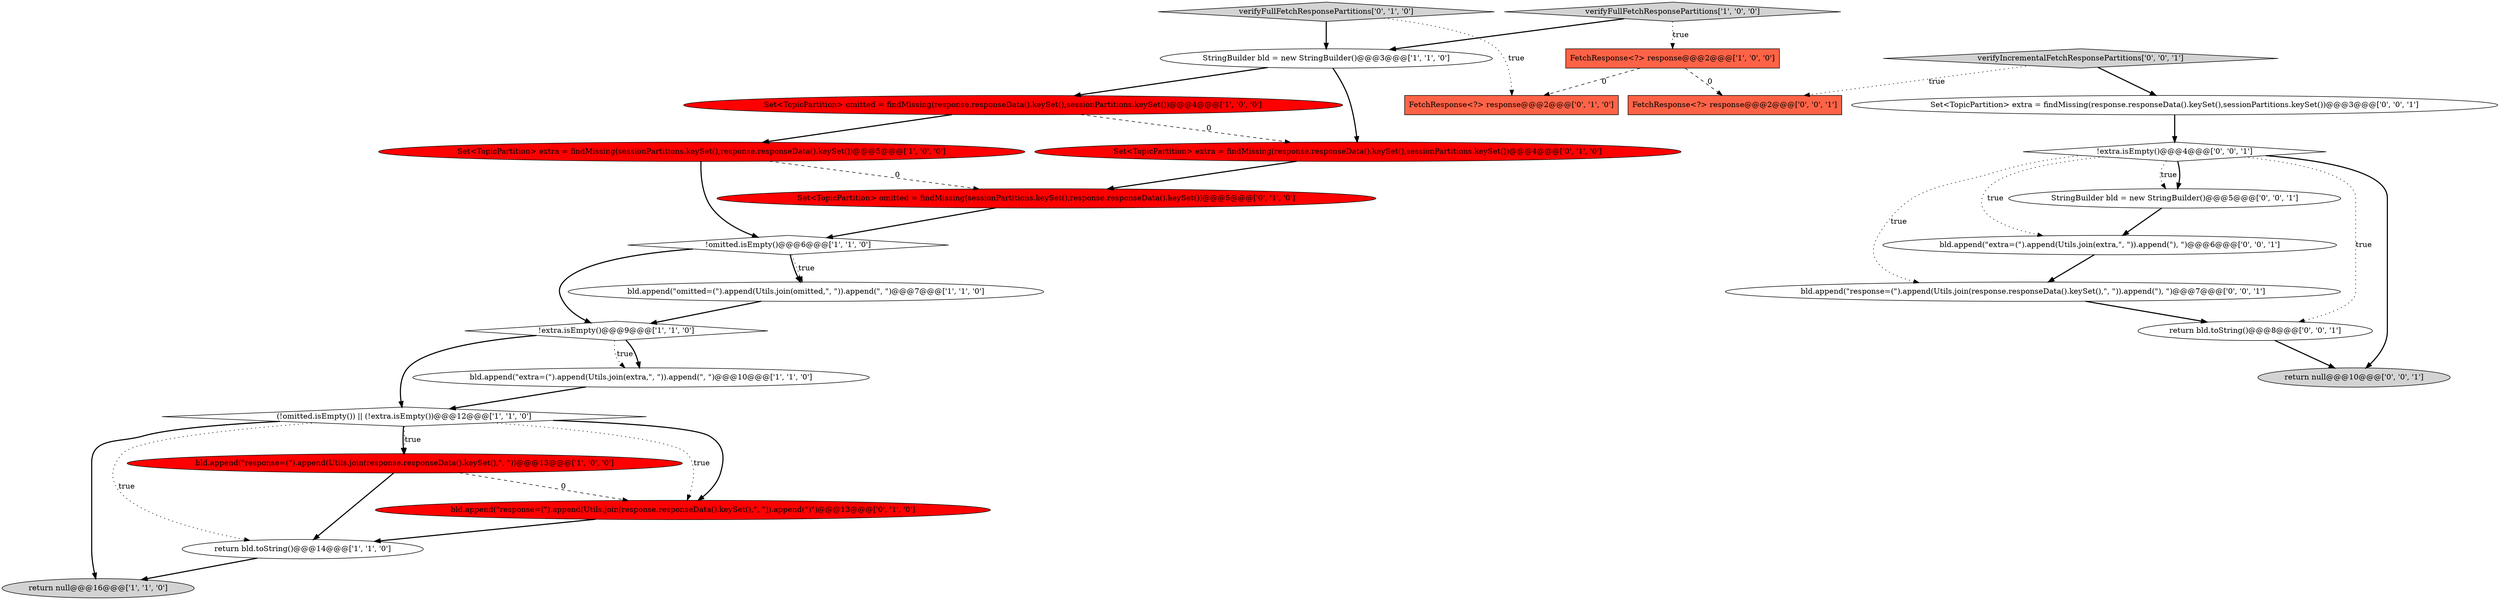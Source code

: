 digraph {
0 [style = filled, label = "Set<TopicPartition> omitted = findMissing(response.responseData().keySet(),sessionPartitions.keySet())@@@4@@@['1', '0', '0']", fillcolor = red, shape = ellipse image = "AAA1AAABBB1BBB"];
5 [style = filled, label = "FetchResponse<?> response@@@2@@@['1', '0', '0']", fillcolor = tomato, shape = box image = "AAA1AAABBB1BBB"];
11 [style = filled, label = "verifyFullFetchResponsePartitions['1', '0', '0']", fillcolor = lightgray, shape = diamond image = "AAA0AAABBB1BBB"];
22 [style = filled, label = "bld.append(\"extra=(\").append(Utils.join(extra,\", \")).append(\"), \")@@@6@@@['0', '0', '1']", fillcolor = white, shape = ellipse image = "AAA0AAABBB3BBB"];
1 [style = filled, label = "bld.append(\"extra=(\").append(Utils.join(extra,\", \")).append(\", \")@@@10@@@['1', '1', '0']", fillcolor = white, shape = ellipse image = "AAA0AAABBB1BBB"];
13 [style = filled, label = "verifyFullFetchResponsePartitions['0', '1', '0']", fillcolor = lightgray, shape = diamond image = "AAA0AAABBB2BBB"];
12 [style = filled, label = "StringBuilder bld = new StringBuilder()@@@3@@@['1', '1', '0']", fillcolor = white, shape = ellipse image = "AAA0AAABBB1BBB"];
3 [style = filled, label = "bld.append(\"response=(\").append(Utils.join(response.responseData().keySet(),\", \"))@@@13@@@['1', '0', '0']", fillcolor = red, shape = ellipse image = "AAA1AAABBB1BBB"];
15 [style = filled, label = "Set<TopicPartition> extra = findMissing(response.responseData().keySet(),sessionPartitions.keySet())@@@4@@@['0', '1', '0']", fillcolor = red, shape = ellipse image = "AAA1AAABBB2BBB"];
10 [style = filled, label = "(!omitted.isEmpty()) || (!extra.isEmpty())@@@12@@@['1', '1', '0']", fillcolor = white, shape = diamond image = "AAA0AAABBB1BBB"];
16 [style = filled, label = "FetchResponse<?> response@@@2@@@['0', '1', '0']", fillcolor = tomato, shape = box image = "AAA1AAABBB2BBB"];
25 [style = filled, label = "verifyIncrementalFetchResponsePartitions['0', '0', '1']", fillcolor = lightgray, shape = diamond image = "AAA0AAABBB3BBB"];
24 [style = filled, label = "return bld.toString()@@@8@@@['0', '0', '1']", fillcolor = white, shape = ellipse image = "AAA0AAABBB3BBB"];
26 [style = filled, label = "return null@@@10@@@['0', '0', '1']", fillcolor = lightgray, shape = ellipse image = "AAA0AAABBB3BBB"];
9 [style = filled, label = "!extra.isEmpty()@@@9@@@['1', '1', '0']", fillcolor = white, shape = diamond image = "AAA0AAABBB1BBB"];
2 [style = filled, label = "return bld.toString()@@@14@@@['1', '1', '0']", fillcolor = white, shape = ellipse image = "AAA0AAABBB1BBB"];
8 [style = filled, label = "return null@@@16@@@['1', '1', '0']", fillcolor = lightgray, shape = ellipse image = "AAA0AAABBB1BBB"];
7 [style = filled, label = "Set<TopicPartition> extra = findMissing(sessionPartitions.keySet(),response.responseData().keySet())@@@5@@@['1', '0', '0']", fillcolor = red, shape = ellipse image = "AAA1AAABBB1BBB"];
19 [style = filled, label = "!extra.isEmpty()@@@4@@@['0', '0', '1']", fillcolor = white, shape = diamond image = "AAA0AAABBB3BBB"];
17 [style = filled, label = "Set<TopicPartition> omitted = findMissing(sessionPartitions.keySet(),response.responseData().keySet())@@@5@@@['0', '1', '0']", fillcolor = red, shape = ellipse image = "AAA1AAABBB2BBB"];
18 [style = filled, label = "StringBuilder bld = new StringBuilder()@@@5@@@['0', '0', '1']", fillcolor = white, shape = ellipse image = "AAA0AAABBB3BBB"];
20 [style = filled, label = "bld.append(\"response=(\").append(Utils.join(response.responseData().keySet(),\", \")).append(\"), \")@@@7@@@['0', '0', '1']", fillcolor = white, shape = ellipse image = "AAA0AAABBB3BBB"];
4 [style = filled, label = "!omitted.isEmpty()@@@6@@@['1', '1', '0']", fillcolor = white, shape = diamond image = "AAA0AAABBB1BBB"];
14 [style = filled, label = "bld.append(\"response=(\").append(Utils.join(response.responseData().keySet(),\", \")).append(\")\")@@@13@@@['0', '1', '0']", fillcolor = red, shape = ellipse image = "AAA1AAABBB2BBB"];
23 [style = filled, label = "FetchResponse<?> response@@@2@@@['0', '0', '1']", fillcolor = tomato, shape = box image = "AAA0AAABBB3BBB"];
21 [style = filled, label = "Set<TopicPartition> extra = findMissing(response.responseData().keySet(),sessionPartitions.keySet())@@@3@@@['0', '0', '1']", fillcolor = white, shape = ellipse image = "AAA0AAABBB3BBB"];
6 [style = filled, label = "bld.append(\"omitted=(\").append(Utils.join(omitted,\", \")).append(\", \")@@@7@@@['1', '1', '0']", fillcolor = white, shape = ellipse image = "AAA0AAABBB1BBB"];
4->6 [style = dotted, label="true"];
4->9 [style = bold, label=""];
13->16 [style = dotted, label="true"];
19->18 [style = bold, label=""];
21->19 [style = bold, label=""];
10->14 [style = bold, label=""];
4->6 [style = bold, label=""];
7->17 [style = dashed, label="0"];
5->23 [style = dashed, label="0"];
19->20 [style = dotted, label="true"];
12->15 [style = bold, label=""];
19->18 [style = dotted, label="true"];
10->3 [style = dotted, label="true"];
0->15 [style = dashed, label="0"];
10->3 [style = bold, label=""];
11->12 [style = bold, label=""];
11->5 [style = dotted, label="true"];
7->4 [style = bold, label=""];
9->10 [style = bold, label=""];
19->24 [style = dotted, label="true"];
12->0 [style = bold, label=""];
0->7 [style = bold, label=""];
10->14 [style = dotted, label="true"];
5->16 [style = dashed, label="0"];
24->26 [style = bold, label=""];
15->17 [style = bold, label=""];
18->22 [style = bold, label=""];
13->12 [style = bold, label=""];
10->8 [style = bold, label=""];
3->2 [style = bold, label=""];
22->20 [style = bold, label=""];
10->2 [style = dotted, label="true"];
19->26 [style = bold, label=""];
19->22 [style = dotted, label="true"];
9->1 [style = dotted, label="true"];
14->2 [style = bold, label=""];
25->23 [style = dotted, label="true"];
6->9 [style = bold, label=""];
9->1 [style = bold, label=""];
20->24 [style = bold, label=""];
3->14 [style = dashed, label="0"];
1->10 [style = bold, label=""];
17->4 [style = bold, label=""];
25->21 [style = bold, label=""];
2->8 [style = bold, label=""];
}
